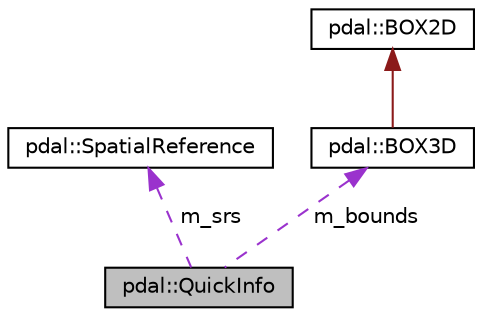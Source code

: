 digraph "pdal::QuickInfo"
{
  edge [fontname="Helvetica",fontsize="10",labelfontname="Helvetica",labelfontsize="10"];
  node [fontname="Helvetica",fontsize="10",shape=record];
  Node1 [label="pdal::QuickInfo",height=0.2,width=0.4,color="black", fillcolor="grey75", style="filled", fontcolor="black"];
  Node2 -> Node1 [dir="back",color="darkorchid3",fontsize="10",style="dashed",label=" m_srs" ,fontname="Helvetica"];
  Node2 [label="pdal::SpatialReference",height=0.2,width=0.4,color="black", fillcolor="white", style="filled",URL="$classpdal_1_1SpatialReference.html"];
  Node3 -> Node1 [dir="back",color="darkorchid3",fontsize="10",style="dashed",label=" m_bounds" ,fontname="Helvetica"];
  Node3 [label="pdal::BOX3D",height=0.2,width=0.4,color="black", fillcolor="white", style="filled",URL="$classpdal_1_1BOX3D.html"];
  Node4 -> Node3 [dir="back",color="firebrick4",fontsize="10",style="solid",fontname="Helvetica"];
  Node4 [label="pdal::BOX2D",height=0.2,width=0.4,color="black", fillcolor="white", style="filled",URL="$classpdal_1_1BOX2D.html"];
}

